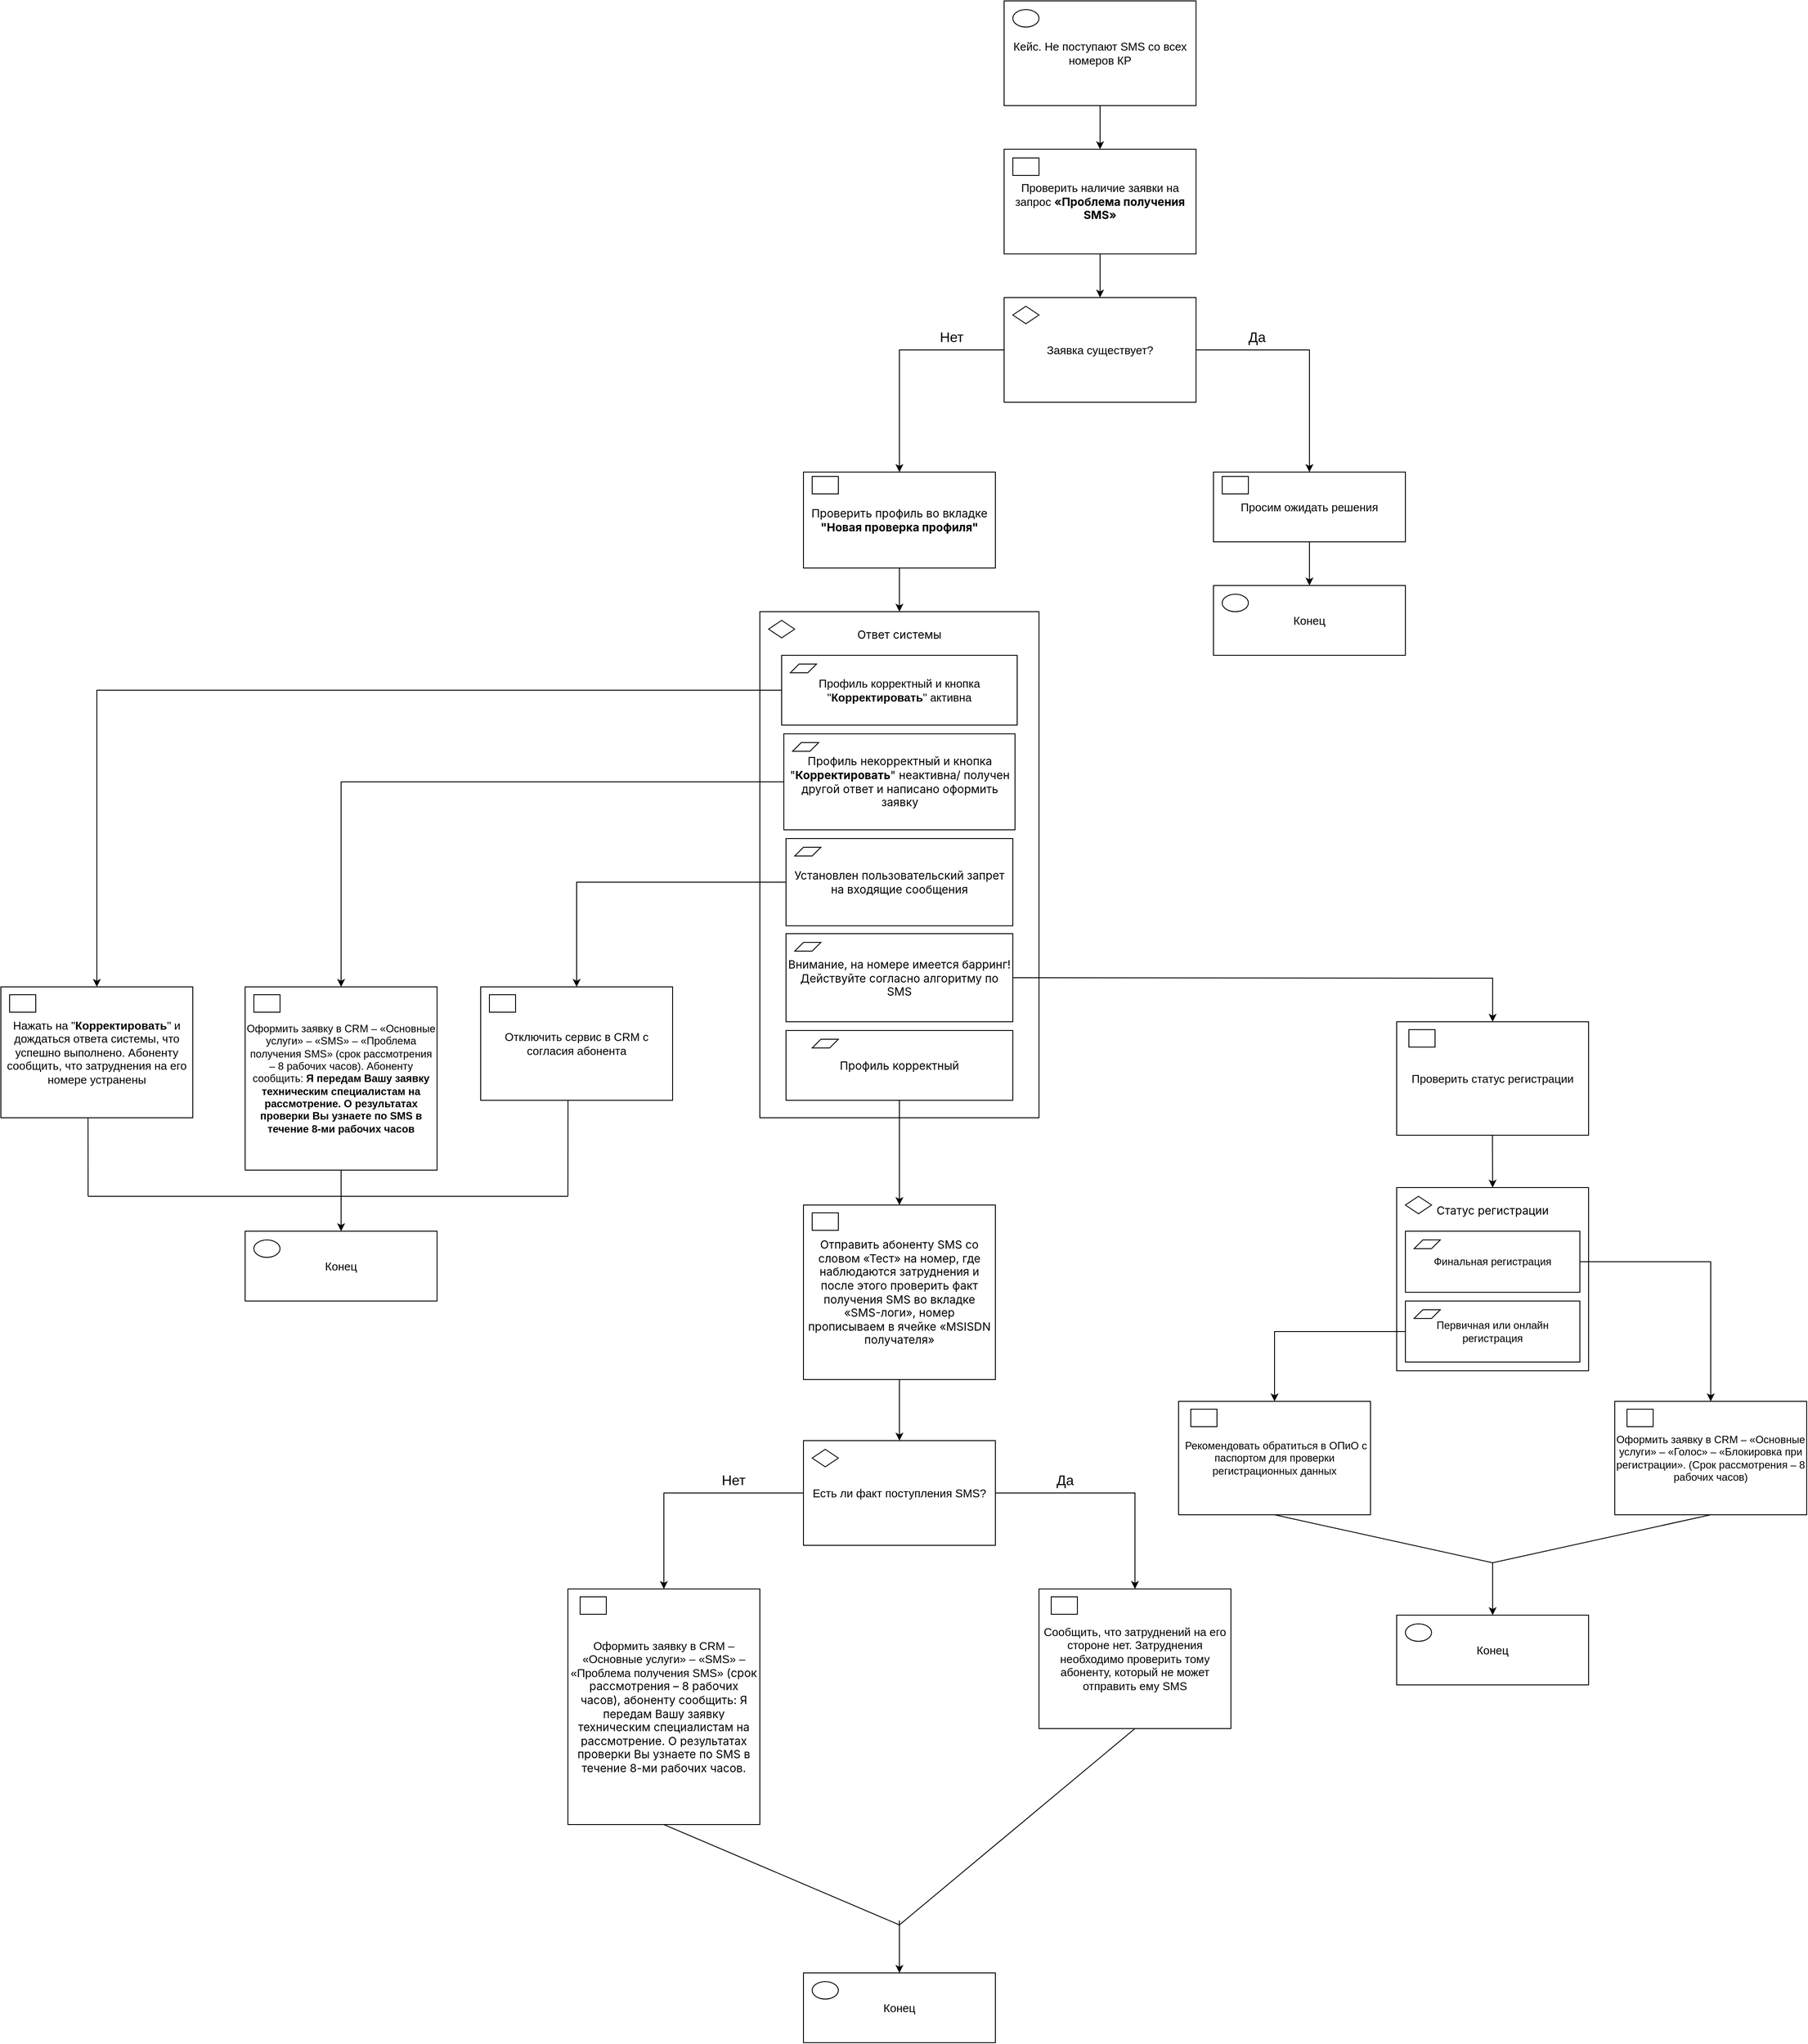 <mxfile version="21.6.8" type="github">
  <diagram id="C5RBs43oDa-KdzZeNtuy" name="Page-1">
    <mxGraphModel dx="3160" dy="1276" grid="1" gridSize="10" guides="1" tooltips="1" connect="1" arrows="1" fold="1" page="1" pageScale="1" pageWidth="827" pageHeight="1169" math="0" shadow="0">
      <root>
        <mxCell id="WIyWlLk6GJQsqaUBKTNV-0" />
        <mxCell id="WIyWlLk6GJQsqaUBKTNV-1" parent="WIyWlLk6GJQsqaUBKTNV-0" />
        <mxCell id="otthHtmhyHOx3w7PlQRi-0" value="&lt;span style=&quot;font-size: 13px;&quot;&gt;Кейс. Не поступают SMS со всех номеров КР&lt;/span&gt;" style="rounded=0;whiteSpace=wrap;html=1;verticalAlign=middle;" vertex="1" parent="WIyWlLk6GJQsqaUBKTNV-1">
          <mxGeometry x="330" y="100" width="220" height="120" as="geometry" />
        </mxCell>
        <mxCell id="otthHtmhyHOx3w7PlQRi-1" value="" style="ellipse;whiteSpace=wrap;html=1;" vertex="1" parent="WIyWlLk6GJQsqaUBKTNV-1">
          <mxGeometry x="340" y="110" width="30" height="20" as="geometry" />
        </mxCell>
        <mxCell id="otthHtmhyHOx3w7PlQRi-2" value="&lt;span style=&quot;font-size: 13px;&quot;&gt;Проверить наличие заявки на запрос&amp;nbsp;&lt;/span&gt;&lt;strong style=&quot;font-family: -apple-system, BlinkMacSystemFont, &amp;quot;Segoe UI&amp;quot;, Roboto, Oxygen, Ubuntu, &amp;quot;Fira Sans&amp;quot;, &amp;quot;Droid Sans&amp;quot;, &amp;quot;Helvetica Neue&amp;quot;, sans-serif; text-align: start; background-color: rgb(255, 255, 255);&quot;&gt;&lt;font style=&quot;font-size: 13px;&quot;&gt;«Проблема получения SMS»&lt;/font&gt;&lt;/strong&gt;" style="rounded=0;whiteSpace=wrap;html=1;verticalAlign=middle;" vertex="1" parent="WIyWlLk6GJQsqaUBKTNV-1">
          <mxGeometry x="330" y="270" width="220" height="120" as="geometry" />
        </mxCell>
        <mxCell id="otthHtmhyHOx3w7PlQRi-3" value="" style="endArrow=classic;html=1;rounded=0;exitX=0.5;exitY=1;exitDx=0;exitDy=0;entryX=0.5;entryY=0;entryDx=0;entryDy=0;" edge="1" parent="WIyWlLk6GJQsqaUBKTNV-1" source="otthHtmhyHOx3w7PlQRi-0" target="otthHtmhyHOx3w7PlQRi-2">
          <mxGeometry width="50" height="50" relative="1" as="geometry">
            <mxPoint x="370" y="290" as="sourcePoint" />
            <mxPoint x="420" y="240" as="targetPoint" />
          </mxGeometry>
        </mxCell>
        <mxCell id="otthHtmhyHOx3w7PlQRi-4" value="" style="rounded=0;whiteSpace=wrap;html=1;" vertex="1" parent="WIyWlLk6GJQsqaUBKTNV-1">
          <mxGeometry x="340" y="280" width="30" height="20" as="geometry" />
        </mxCell>
        <mxCell id="otthHtmhyHOx3w7PlQRi-5" value="&lt;span style=&quot;font-size: 13px;&quot;&gt;Заявка существует?&lt;/span&gt;" style="rounded=0;whiteSpace=wrap;html=1;verticalAlign=middle;" vertex="1" parent="WIyWlLk6GJQsqaUBKTNV-1">
          <mxGeometry x="330" y="440" width="220" height="120" as="geometry" />
        </mxCell>
        <mxCell id="otthHtmhyHOx3w7PlQRi-6" value="" style="rhombus;whiteSpace=wrap;html=1;" vertex="1" parent="WIyWlLk6GJQsqaUBKTNV-1">
          <mxGeometry x="340" y="450" width="30" height="20" as="geometry" />
        </mxCell>
        <mxCell id="otthHtmhyHOx3w7PlQRi-7" value="" style="endArrow=classic;html=1;rounded=0;exitX=0.5;exitY=1;exitDx=0;exitDy=0;entryX=0.5;entryY=0;entryDx=0;entryDy=0;" edge="1" parent="WIyWlLk6GJQsqaUBKTNV-1" source="otthHtmhyHOx3w7PlQRi-2" target="otthHtmhyHOx3w7PlQRi-5">
          <mxGeometry width="50" height="50" relative="1" as="geometry">
            <mxPoint x="430" y="420" as="sourcePoint" />
            <mxPoint x="480" y="370" as="targetPoint" />
          </mxGeometry>
        </mxCell>
        <mxCell id="otthHtmhyHOx3w7PlQRi-8" value="" style="endArrow=classic;html=1;rounded=0;exitX=1;exitY=0.5;exitDx=0;exitDy=0;" edge="1" parent="WIyWlLk6GJQsqaUBKTNV-1" source="otthHtmhyHOx3w7PlQRi-5">
          <mxGeometry width="50" height="50" relative="1" as="geometry">
            <mxPoint x="430" y="510" as="sourcePoint" />
            <mxPoint x="680" y="640" as="targetPoint" />
            <Array as="points">
              <mxPoint x="680" y="500" />
            </Array>
          </mxGeometry>
        </mxCell>
        <mxCell id="otthHtmhyHOx3w7PlQRi-9" value="&lt;font style=&quot;font-size: 13px;&quot;&gt;Просим ожидать решения&lt;/font&gt;" style="rounded=0;whiteSpace=wrap;html=1;verticalAlign=middle;" vertex="1" parent="WIyWlLk6GJQsqaUBKTNV-1">
          <mxGeometry x="570" y="640" width="220" height="80" as="geometry" />
        </mxCell>
        <mxCell id="otthHtmhyHOx3w7PlQRi-11" value="&lt;span style=&quot;font-size: 13px;&quot;&gt;Конец&lt;/span&gt;" style="rounded=0;whiteSpace=wrap;html=1;verticalAlign=middle;" vertex="1" parent="WIyWlLk6GJQsqaUBKTNV-1">
          <mxGeometry x="570" y="770" width="220" height="80" as="geometry" />
        </mxCell>
        <mxCell id="otthHtmhyHOx3w7PlQRi-12" value="" style="ellipse;whiteSpace=wrap;html=1;" vertex="1" parent="WIyWlLk6GJQsqaUBKTNV-1">
          <mxGeometry x="580" y="780" width="30" height="20" as="geometry" />
        </mxCell>
        <mxCell id="otthHtmhyHOx3w7PlQRi-13" value="" style="endArrow=classic;html=1;rounded=0;exitX=0;exitY=0.5;exitDx=0;exitDy=0;entryX=0.5;entryY=0;entryDx=0;entryDy=0;" edge="1" parent="WIyWlLk6GJQsqaUBKTNV-1" source="otthHtmhyHOx3w7PlQRi-5" target="otthHtmhyHOx3w7PlQRi-14">
          <mxGeometry width="50" height="50" relative="1" as="geometry">
            <mxPoint x="90" y="500" as="sourcePoint" />
            <mxPoint x="200" y="640" as="targetPoint" />
            <Array as="points">
              <mxPoint x="210" y="500" />
            </Array>
          </mxGeometry>
        </mxCell>
        <mxCell id="otthHtmhyHOx3w7PlQRi-14" value="&lt;p style=&quot;line-height: 123%;&quot;&gt;&lt;span style=&quot;font-family: -apple-system, BlinkMacSystemFont, &amp;quot;Segoe UI&amp;quot;, Roboto, Oxygen, Ubuntu, &amp;quot;Fira Sans&amp;quot;, &amp;quot;Droid Sans&amp;quot;, &amp;quot;Helvetica Neue&amp;quot;, sans-serif; letter-spacing: 0px; text-align: start; background-color: rgb(255, 255, 255); font-size: 13px;&quot;&gt;&lt;font style=&quot;font-size: 13px;&quot;&gt;Проверить профиль во вкладке&lt;b&gt; &quot;Новая проверка профиля&quot;&lt;/b&gt;&lt;/font&gt;&lt;/span&gt;&lt;/p&gt;" style="rounded=0;whiteSpace=wrap;html=1;verticalAlign=middle;" vertex="1" parent="WIyWlLk6GJQsqaUBKTNV-1">
          <mxGeometry x="100" y="640" width="220" height="110" as="geometry" />
        </mxCell>
        <mxCell id="otthHtmhyHOx3w7PlQRi-15" value="Да" style="text;strokeColor=none;align=center;fillColor=none;html=1;verticalAlign=middle;whiteSpace=wrap;rounded=0;fontSize=16;fontStyle=0" vertex="1" parent="WIyWlLk6GJQsqaUBKTNV-1">
          <mxGeometry x="590" y="470" width="60" height="30" as="geometry" />
        </mxCell>
        <mxCell id="otthHtmhyHOx3w7PlQRi-16" value="Нет" style="text;strokeColor=none;align=center;fillColor=none;html=1;verticalAlign=middle;whiteSpace=wrap;rounded=0;fontSize=16;fontStyle=0" vertex="1" parent="WIyWlLk6GJQsqaUBKTNV-1">
          <mxGeometry x="240" y="470" width="60" height="30" as="geometry" />
        </mxCell>
        <mxCell id="otthHtmhyHOx3w7PlQRi-17" value="" style="endArrow=classic;html=1;rounded=0;exitX=0.5;exitY=1;exitDx=0;exitDy=0;entryX=0.5;entryY=0;entryDx=0;entryDy=0;" edge="1" parent="WIyWlLk6GJQsqaUBKTNV-1" source="otthHtmhyHOx3w7PlQRi-9" target="otthHtmhyHOx3w7PlQRi-11">
          <mxGeometry width="50" height="50" relative="1" as="geometry">
            <mxPoint x="390" y="700" as="sourcePoint" />
            <mxPoint x="440" y="650" as="targetPoint" />
          </mxGeometry>
        </mxCell>
        <mxCell id="otthHtmhyHOx3w7PlQRi-18" value="" style="rounded=0;whiteSpace=wrap;html=1;" vertex="1" parent="WIyWlLk6GJQsqaUBKTNV-1">
          <mxGeometry x="110" y="645" width="30" height="20" as="geometry" />
        </mxCell>
        <mxCell id="otthHtmhyHOx3w7PlQRi-19" value="&lt;p style=&quot;text-align: start; line-height: 123%;&quot;&gt;&lt;font face=&quot;-apple-system, BlinkMacSystemFont, Segoe UI, Roboto, Oxygen, Ubuntu, Fira Sans, Droid Sans, Helvetica Neue, sans-serif&quot;&gt;&lt;span style=&quot;font-size: 13px; background-color: rgb(255, 255, 255);&quot;&gt;Ответ системы&lt;/span&gt;&lt;/font&gt;&lt;/p&gt;" style="rounded=0;whiteSpace=wrap;html=1;verticalAlign=top;" vertex="1" parent="WIyWlLk6GJQsqaUBKTNV-1">
          <mxGeometry x="50" y="800" width="320" height="580" as="geometry" />
        </mxCell>
        <mxCell id="otthHtmhyHOx3w7PlQRi-20" value="" style="rhombus;whiteSpace=wrap;html=1;" vertex="1" parent="WIyWlLk6GJQsqaUBKTNV-1">
          <mxGeometry x="60" y="810" width="30" height="20" as="geometry" />
        </mxCell>
        <mxCell id="otthHtmhyHOx3w7PlQRi-21" value="" style="endArrow=classic;html=1;rounded=0;entryX=0.5;entryY=0;entryDx=0;entryDy=0;exitX=0.5;exitY=1;exitDx=0;exitDy=0;" edge="1" parent="WIyWlLk6GJQsqaUBKTNV-1" source="otthHtmhyHOx3w7PlQRi-14" target="otthHtmhyHOx3w7PlQRi-19">
          <mxGeometry width="50" height="50" relative="1" as="geometry">
            <mxPoint x="200" y="750" as="sourcePoint" />
            <mxPoint x="280" y="770" as="targetPoint" />
          </mxGeometry>
        </mxCell>
        <mxCell id="otthHtmhyHOx3w7PlQRi-24" value="&lt;span style=&quot;font-family: -apple-system, BlinkMacSystemFont, &amp;quot;Segoe UI&amp;quot;, Roboto, Oxygen, Ubuntu, &amp;quot;Fira Sans&amp;quot;, &amp;quot;Droid Sans&amp;quot;, &amp;quot;Helvetica Neue&amp;quot;, sans-serif; text-align: left; background-color: rgb(255, 255, 255);&quot;&gt;&lt;font style=&quot;font-size: 13px;&quot;&gt;Профиль некорректный и кнопка &quot;&lt;b&gt;Корректировать&lt;/b&gt;&quot; неактивна/ получен другой ответ и написано оформить заявку&lt;/font&gt;&lt;/span&gt;" style="rounded=0;whiteSpace=wrap;html=1;verticalAlign=middle;" vertex="1" parent="WIyWlLk6GJQsqaUBKTNV-1">
          <mxGeometry x="77.5" y="940" width="265" height="110" as="geometry" />
        </mxCell>
        <mxCell id="otthHtmhyHOx3w7PlQRi-25" value="" style="shape=parallelogram;perimeter=parallelogramPerimeter;whiteSpace=wrap;html=1;fixedSize=1;size=10;" vertex="1" parent="WIyWlLk6GJQsqaUBKTNV-1">
          <mxGeometry x="87.5" y="950" width="30" height="10" as="geometry" />
        </mxCell>
        <mxCell id="otthHtmhyHOx3w7PlQRi-26" value="&lt;span style=&quot;font-family: -apple-system, BlinkMacSystemFont, &amp;quot;Segoe UI&amp;quot;, Roboto, Oxygen, Ubuntu, &amp;quot;Fira Sans&amp;quot;, &amp;quot;Droid Sans&amp;quot;, &amp;quot;Helvetica Neue&amp;quot;, sans-serif; text-align: left; background-color: rgb(255, 255, 255);&quot;&gt;&lt;font style=&quot;font-size: 13px;&quot;&gt;Установлен пользовательский запрет на входящие сообщения&lt;/font&gt;&lt;/span&gt;" style="rounded=0;whiteSpace=wrap;html=1;verticalAlign=middle;" vertex="1" parent="WIyWlLk6GJQsqaUBKTNV-1">
          <mxGeometry x="80" y="1060" width="260" height="100" as="geometry" />
        </mxCell>
        <mxCell id="otthHtmhyHOx3w7PlQRi-27" value="" style="shape=parallelogram;perimeter=parallelogramPerimeter;whiteSpace=wrap;html=1;fixedSize=1;size=10;" vertex="1" parent="WIyWlLk6GJQsqaUBKTNV-1">
          <mxGeometry x="90" y="1070" width="30" height="10" as="geometry" />
        </mxCell>
        <mxCell id="otthHtmhyHOx3w7PlQRi-28" value="&lt;span style=&quot;font-family: -apple-system, BlinkMacSystemFont, &amp;quot;Segoe UI&amp;quot;, Roboto, Oxygen, Ubuntu, &amp;quot;Fira Sans&amp;quot;, &amp;quot;Droid Sans&amp;quot;, &amp;quot;Helvetica Neue&amp;quot;, sans-serif; text-align: left; background-color: rgb(255, 255, 255);&quot;&gt;&lt;font style=&quot;font-size: 13px;&quot;&gt;Внимание, на номере имеется барринг! Действуйте согласно алгоритму по SMS&lt;/font&gt;&lt;/span&gt;" style="rounded=0;whiteSpace=wrap;html=1;verticalAlign=middle;" vertex="1" parent="WIyWlLk6GJQsqaUBKTNV-1">
          <mxGeometry x="80" y="1169" width="260" height="101" as="geometry" />
        </mxCell>
        <mxCell id="otthHtmhyHOx3w7PlQRi-29" value="" style="shape=parallelogram;perimeter=parallelogramPerimeter;whiteSpace=wrap;html=1;fixedSize=1;size=10;" vertex="1" parent="WIyWlLk6GJQsqaUBKTNV-1">
          <mxGeometry x="90" y="1179" width="30" height="10" as="geometry" />
        </mxCell>
        <mxCell id="otthHtmhyHOx3w7PlQRi-30" value="&lt;div style=&quot;text-align: left;&quot;&gt;&lt;font face=&quot;-apple-system, BlinkMacSystemFont, Segoe UI, Roboto, Oxygen, Ubuntu, Fira Sans, Droid Sans, Helvetica Neue, sans-serif&quot;&gt;&lt;span style=&quot;font-size: 13px; background-color: rgb(255, 255, 255);&quot;&gt;Профиль корректный&lt;/span&gt;&lt;/font&gt;&lt;/div&gt;" style="rounded=0;whiteSpace=wrap;html=1;verticalAlign=middle;" vertex="1" parent="WIyWlLk6GJQsqaUBKTNV-1">
          <mxGeometry x="80" y="1280" width="260" height="80" as="geometry" />
        </mxCell>
        <mxCell id="otthHtmhyHOx3w7PlQRi-31" value="" style="shape=parallelogram;perimeter=parallelogramPerimeter;whiteSpace=wrap;html=1;fixedSize=1;size=10;" vertex="1" parent="WIyWlLk6GJQsqaUBKTNV-1">
          <mxGeometry x="110" y="1290" width="30" height="10" as="geometry" />
        </mxCell>
        <mxCell id="otthHtmhyHOx3w7PlQRi-38" value="&lt;span style=&quot;font-size: 13px;&quot;&gt;Нажать на &quot;&lt;b&gt;Корректировать&lt;/b&gt;&quot; и дождаться ответа системы, что успешно выполнено. Абоненту сообщить, что затруднения на его номере устранены&lt;/span&gt;" style="rounded=0;whiteSpace=wrap;html=1;verticalAlign=middle;" vertex="1" parent="WIyWlLk6GJQsqaUBKTNV-1">
          <mxGeometry x="-820" y="1230" width="220" height="150" as="geometry" />
        </mxCell>
        <mxCell id="otthHtmhyHOx3w7PlQRi-40" value="" style="rounded=0;whiteSpace=wrap;html=1;" vertex="1" parent="WIyWlLk6GJQsqaUBKTNV-1">
          <mxGeometry x="-810" y="1239" width="30" height="20" as="geometry" />
        </mxCell>
        <mxCell id="otthHtmhyHOx3w7PlQRi-41" value="Оформить заявку в CRM – «Основные услуги» – «SMS» – «Проблема получения SMS» (срок рассмотрения – 8 рабочих часов). Абоненту сообщить: &lt;b&gt;Я передам Вашу заявку техническим специалистам на рассмотрение. О результатах проверки Вы узнаете по SMS в течение 8-ми рабочих часов&lt;/b&gt;" style="rounded=0;whiteSpace=wrap;html=1;verticalAlign=middle;" vertex="1" parent="WIyWlLk6GJQsqaUBKTNV-1">
          <mxGeometry x="-540" y="1230" width="220" height="210" as="geometry" />
        </mxCell>
        <mxCell id="otthHtmhyHOx3w7PlQRi-42" value="&lt;font style=&quot;font-size: 13px;&quot;&gt;Отключить сервис в CRM с согласия абонента&lt;/font&gt;" style="rounded=0;whiteSpace=wrap;html=1;verticalAlign=middle;" vertex="1" parent="WIyWlLk6GJQsqaUBKTNV-1">
          <mxGeometry x="-270" y="1230" width="220" height="130" as="geometry" />
        </mxCell>
        <mxCell id="otthHtmhyHOx3w7PlQRi-43" value="&lt;font style=&quot;font-size: 13px;&quot;&gt;Проверить статус регистрации&lt;/font&gt;" style="rounded=0;whiteSpace=wrap;html=1;verticalAlign=middle;" vertex="1" parent="WIyWlLk6GJQsqaUBKTNV-1">
          <mxGeometry x="780" y="1270" width="220" height="130" as="geometry" />
        </mxCell>
        <mxCell id="otthHtmhyHOx3w7PlQRi-46" value="" style="rounded=0;whiteSpace=wrap;html=1;" vertex="1" parent="WIyWlLk6GJQsqaUBKTNV-1">
          <mxGeometry x="-530" y="1239" width="30" height="20" as="geometry" />
        </mxCell>
        <mxCell id="otthHtmhyHOx3w7PlQRi-47" value="" style="rounded=0;whiteSpace=wrap;html=1;" vertex="1" parent="WIyWlLk6GJQsqaUBKTNV-1">
          <mxGeometry x="-260" y="1239" width="30" height="20" as="geometry" />
        </mxCell>
        <mxCell id="otthHtmhyHOx3w7PlQRi-49" value="" style="rounded=0;whiteSpace=wrap;html=1;" vertex="1" parent="WIyWlLk6GJQsqaUBKTNV-1">
          <mxGeometry x="794" y="1279" width="30" height="20" as="geometry" />
        </mxCell>
        <mxCell id="otthHtmhyHOx3w7PlQRi-55" value="" style="endArrow=classic;html=1;rounded=0;exitX=0.5;exitY=1;exitDx=0;exitDy=0;" edge="1" parent="WIyWlLk6GJQsqaUBKTNV-1">
          <mxGeometry width="50" height="50" relative="1" as="geometry">
            <mxPoint x="889.78" y="1400" as="sourcePoint" />
            <mxPoint x="890" y="1460" as="targetPoint" />
          </mxGeometry>
        </mxCell>
        <mxCell id="otthHtmhyHOx3w7PlQRi-60" value="&lt;span style=&quot;font-size: 13px;&quot;&gt;Конец&lt;/span&gt;" style="rounded=0;whiteSpace=wrap;html=1;verticalAlign=middle;" vertex="1" parent="WIyWlLk6GJQsqaUBKTNV-1">
          <mxGeometry x="-540" y="1510" width="220" height="80" as="geometry" />
        </mxCell>
        <mxCell id="otthHtmhyHOx3w7PlQRi-61" value="" style="ellipse;whiteSpace=wrap;html=1;" vertex="1" parent="WIyWlLk6GJQsqaUBKTNV-1">
          <mxGeometry x="-530" y="1520" width="30" height="20" as="geometry" />
        </mxCell>
        <mxCell id="otthHtmhyHOx3w7PlQRi-67" value="" style="endArrow=none;html=1;rounded=0;entryX=0.454;entryY=1;entryDx=0;entryDy=0;entryPerimeter=0;" edge="1" parent="WIyWlLk6GJQsqaUBKTNV-1" target="otthHtmhyHOx3w7PlQRi-38">
          <mxGeometry width="50" height="50" relative="1" as="geometry">
            <mxPoint x="-720" y="1470" as="sourcePoint" />
            <mxPoint x="-560" y="1430" as="targetPoint" />
          </mxGeometry>
        </mxCell>
        <mxCell id="otthHtmhyHOx3w7PlQRi-69" value="" style="endArrow=none;html=1;rounded=0;" edge="1" parent="WIyWlLk6GJQsqaUBKTNV-1">
          <mxGeometry width="50" height="50" relative="1" as="geometry">
            <mxPoint x="-720" y="1470" as="sourcePoint" />
            <mxPoint x="-170" y="1470" as="targetPoint" />
          </mxGeometry>
        </mxCell>
        <mxCell id="otthHtmhyHOx3w7PlQRi-71" value="" style="endArrow=none;html=1;rounded=0;entryX=0.455;entryY=1;entryDx=0;entryDy=0;entryPerimeter=0;" edge="1" parent="WIyWlLk6GJQsqaUBKTNV-1" target="otthHtmhyHOx3w7PlQRi-42">
          <mxGeometry width="50" height="50" relative="1" as="geometry">
            <mxPoint x="-170" y="1470" as="sourcePoint" />
            <mxPoint x="-240" y="1390" as="targetPoint" />
          </mxGeometry>
        </mxCell>
        <mxCell id="otthHtmhyHOx3w7PlQRi-72" value="" style="endArrow=none;html=1;rounded=0;entryX=0.5;entryY=1;entryDx=0;entryDy=0;" edge="1" parent="WIyWlLk6GJQsqaUBKTNV-1" target="otthHtmhyHOx3w7PlQRi-41">
          <mxGeometry width="50" height="50" relative="1" as="geometry">
            <mxPoint x="-430" y="1470" as="sourcePoint" />
            <mxPoint x="-450" y="1390" as="targetPoint" />
          </mxGeometry>
        </mxCell>
        <mxCell id="otthHtmhyHOx3w7PlQRi-73" value="" style="endArrow=classic;html=1;rounded=0;entryX=0.5;entryY=0;entryDx=0;entryDy=0;" edge="1" parent="WIyWlLk6GJQsqaUBKTNV-1" target="otthHtmhyHOx3w7PlQRi-60">
          <mxGeometry width="50" height="50" relative="1" as="geometry">
            <mxPoint x="-430" y="1470" as="sourcePoint" />
            <mxPoint x="-450" y="1390" as="targetPoint" />
          </mxGeometry>
        </mxCell>
        <mxCell id="otthHtmhyHOx3w7PlQRi-74" value="&lt;p style=&quot;text-align: start; line-height: 123%;&quot;&gt;&lt;font face=&quot;-apple-system, BlinkMacSystemFont, Segoe UI, Roboto, Oxygen, Ubuntu, Fira Sans, Droid Sans, Helvetica Neue, sans-serif&quot;&gt;&lt;span style=&quot;font-size: 13px; background-color: rgb(255, 255, 255);&quot;&gt;Статус регистрации&lt;/span&gt;&lt;/font&gt;&lt;/p&gt;" style="rounded=0;whiteSpace=wrap;html=1;verticalAlign=top;" vertex="1" parent="WIyWlLk6GJQsqaUBKTNV-1">
          <mxGeometry x="780" y="1460" width="220" height="210" as="geometry" />
        </mxCell>
        <mxCell id="otthHtmhyHOx3w7PlQRi-75" value="" style="rhombus;whiteSpace=wrap;html=1;" vertex="1" parent="WIyWlLk6GJQsqaUBKTNV-1">
          <mxGeometry x="790" y="1470" width="30" height="20" as="geometry" />
        </mxCell>
        <mxCell id="otthHtmhyHOx3w7PlQRi-79" value="Первичная или онлайн регистрация" style="rounded=0;whiteSpace=wrap;html=1;verticalAlign=middle;" vertex="1" parent="WIyWlLk6GJQsqaUBKTNV-1">
          <mxGeometry x="790" y="1590" width="200" height="70" as="geometry" />
        </mxCell>
        <mxCell id="otthHtmhyHOx3w7PlQRi-80" value="" style="shape=parallelogram;perimeter=parallelogramPerimeter;whiteSpace=wrap;html=1;fixedSize=1;size=10;" vertex="1" parent="WIyWlLk6GJQsqaUBKTNV-1">
          <mxGeometry x="800" y="1600" width="30" height="10" as="geometry" />
        </mxCell>
        <mxCell id="otthHtmhyHOx3w7PlQRi-84" value="&lt;span style=&quot;font-size: 13px;&quot;&gt;Профиль корректный и кнопка &quot;&lt;b&gt;Корректировать&lt;/b&gt;&quot; активна&lt;/span&gt;" style="rounded=0;whiteSpace=wrap;html=1;verticalAlign=middle;" vertex="1" parent="WIyWlLk6GJQsqaUBKTNV-1">
          <mxGeometry x="75" y="850" width="270" height="80" as="geometry" />
        </mxCell>
        <mxCell id="otthHtmhyHOx3w7PlQRi-85" value="" style="shape=parallelogram;perimeter=parallelogramPerimeter;whiteSpace=wrap;html=1;fixedSize=1;size=10;" vertex="1" parent="WIyWlLk6GJQsqaUBKTNV-1">
          <mxGeometry x="85" y="860" width="30" height="10" as="geometry" />
        </mxCell>
        <mxCell id="otthHtmhyHOx3w7PlQRi-99" value="" style="endArrow=classic;html=1;rounded=0;exitX=0;exitY=0.5;exitDx=0;exitDy=0;entryX=0.5;entryY=0;entryDx=0;entryDy=0;" edge="1" parent="WIyWlLk6GJQsqaUBKTNV-1" source="otthHtmhyHOx3w7PlQRi-84" target="otthHtmhyHOx3w7PlQRi-38">
          <mxGeometry width="50" height="50" relative="1" as="geometry">
            <mxPoint x="-420" y="1120" as="sourcePoint" />
            <mxPoint x="-370" y="1070" as="targetPoint" />
            <Array as="points">
              <mxPoint x="-710" y="890" />
            </Array>
          </mxGeometry>
        </mxCell>
        <mxCell id="otthHtmhyHOx3w7PlQRi-100" value="" style="endArrow=classic;html=1;rounded=0;exitX=0;exitY=0.5;exitDx=0;exitDy=0;entryX=0.5;entryY=0;entryDx=0;entryDy=0;" edge="1" parent="WIyWlLk6GJQsqaUBKTNV-1" source="otthHtmhyHOx3w7PlQRi-24" target="otthHtmhyHOx3w7PlQRi-41">
          <mxGeometry width="50" height="50" relative="1" as="geometry">
            <mxPoint x="-420" y="1120" as="sourcePoint" />
            <mxPoint x="-370" y="1070" as="targetPoint" />
            <Array as="points">
              <mxPoint x="-430" y="995" />
            </Array>
          </mxGeometry>
        </mxCell>
        <mxCell id="otthHtmhyHOx3w7PlQRi-101" value="" style="endArrow=classic;html=1;rounded=0;exitX=0;exitY=0.5;exitDx=0;exitDy=0;entryX=0.5;entryY=0;entryDx=0;entryDy=0;" edge="1" parent="WIyWlLk6GJQsqaUBKTNV-1" source="otthHtmhyHOx3w7PlQRi-26" target="otthHtmhyHOx3w7PlQRi-42">
          <mxGeometry width="50" height="50" relative="1" as="geometry">
            <mxPoint x="-420" y="1120" as="sourcePoint" />
            <mxPoint x="-370" y="1070" as="targetPoint" />
            <Array as="points">
              <mxPoint x="-160" y="1110" />
            </Array>
          </mxGeometry>
        </mxCell>
        <mxCell id="otthHtmhyHOx3w7PlQRi-102" value="" style="endArrow=classic;html=1;rounded=0;exitX=1;exitY=0.5;exitDx=0;exitDy=0;entryX=0.5;entryY=0;entryDx=0;entryDy=0;" edge="1" parent="WIyWlLk6GJQsqaUBKTNV-1" source="otthHtmhyHOx3w7PlQRi-28" target="otthHtmhyHOx3w7PlQRi-43">
          <mxGeometry width="50" height="50" relative="1" as="geometry">
            <mxPoint x="330" y="1410" as="sourcePoint" />
            <mxPoint x="380" y="1360" as="targetPoint" />
            <Array as="points">
              <mxPoint x="890" y="1220" />
            </Array>
          </mxGeometry>
        </mxCell>
        <mxCell id="otthHtmhyHOx3w7PlQRi-103" value="Финальная регистрация" style="rounded=0;whiteSpace=wrap;html=1;verticalAlign=middle;" vertex="1" parent="WIyWlLk6GJQsqaUBKTNV-1">
          <mxGeometry x="790" y="1510" width="200" height="70" as="geometry" />
        </mxCell>
        <mxCell id="otthHtmhyHOx3w7PlQRi-104" value="" style="shape=parallelogram;perimeter=parallelogramPerimeter;whiteSpace=wrap;html=1;fixedSize=1;size=10;" vertex="1" parent="WIyWlLk6GJQsqaUBKTNV-1">
          <mxGeometry x="800" y="1520" width="30" height="10" as="geometry" />
        </mxCell>
        <mxCell id="otthHtmhyHOx3w7PlQRi-108" value="&amp;nbsp;Рекомендовать обратиться в ОПиО с паспортом для проверки регистрационных данных" style="rounded=0;whiteSpace=wrap;html=1;verticalAlign=middle;" vertex="1" parent="WIyWlLk6GJQsqaUBKTNV-1">
          <mxGeometry x="530" y="1705" width="220" height="130" as="geometry" />
        </mxCell>
        <mxCell id="otthHtmhyHOx3w7PlQRi-109" value="" style="rounded=0;whiteSpace=wrap;html=1;" vertex="1" parent="WIyWlLk6GJQsqaUBKTNV-1">
          <mxGeometry x="544" y="1714" width="30" height="20" as="geometry" />
        </mxCell>
        <mxCell id="otthHtmhyHOx3w7PlQRi-110" value="Оформить заявку в&amp;nbsp;CRM – «Основные услуги» – «Голос» – «Блокировка при регистрации». (Срок рассмотрения – 8 рабочих часов)" style="rounded=0;whiteSpace=wrap;html=1;verticalAlign=middle;" vertex="1" parent="WIyWlLk6GJQsqaUBKTNV-1">
          <mxGeometry x="1030" y="1705" width="220" height="130" as="geometry" />
        </mxCell>
        <mxCell id="otthHtmhyHOx3w7PlQRi-111" value="" style="rounded=0;whiteSpace=wrap;html=1;" vertex="1" parent="WIyWlLk6GJQsqaUBKTNV-1">
          <mxGeometry x="1044" y="1714" width="30" height="20" as="geometry" />
        </mxCell>
        <mxCell id="otthHtmhyHOx3w7PlQRi-115" value="&lt;span style=&quot;font-size: 13px;&quot;&gt;Конец&lt;/span&gt;" style="rounded=0;whiteSpace=wrap;html=1;verticalAlign=middle;" vertex="1" parent="WIyWlLk6GJQsqaUBKTNV-1">
          <mxGeometry x="780" y="1950" width="220" height="80" as="geometry" />
        </mxCell>
        <mxCell id="otthHtmhyHOx3w7PlQRi-116" value="" style="ellipse;whiteSpace=wrap;html=1;" vertex="1" parent="WIyWlLk6GJQsqaUBKTNV-1">
          <mxGeometry x="790" y="1960" width="30" height="20" as="geometry" />
        </mxCell>
        <mxCell id="otthHtmhyHOx3w7PlQRi-117" value="" style="endArrow=none;html=1;rounded=0;exitX=0.5;exitY=1;exitDx=0;exitDy=0;entryX=0.5;entryY=1;entryDx=0;entryDy=0;" edge="1" parent="WIyWlLk6GJQsqaUBKTNV-1" source="otthHtmhyHOx3w7PlQRi-108" target="otthHtmhyHOx3w7PlQRi-110">
          <mxGeometry width="50" height="50" relative="1" as="geometry">
            <mxPoint x="850" y="2020" as="sourcePoint" />
            <mxPoint x="900" y="1970" as="targetPoint" />
            <Array as="points">
              <mxPoint x="890" y="1890" />
            </Array>
          </mxGeometry>
        </mxCell>
        <mxCell id="otthHtmhyHOx3w7PlQRi-118" value="" style="endArrow=classic;html=1;rounded=0;entryX=0.5;entryY=0;entryDx=0;entryDy=0;" edge="1" parent="WIyWlLk6GJQsqaUBKTNV-1" target="otthHtmhyHOx3w7PlQRi-115">
          <mxGeometry width="50" height="50" relative="1" as="geometry">
            <mxPoint x="890" y="1890" as="sourcePoint" />
            <mxPoint x="930" y="2070" as="targetPoint" />
          </mxGeometry>
        </mxCell>
        <mxCell id="otthHtmhyHOx3w7PlQRi-119" value="&lt;span style=&quot;font-family: -apple-system, BlinkMacSystemFont, &amp;quot;Segoe UI&amp;quot;, Roboto, Oxygen, Ubuntu, &amp;quot;Fira Sans&amp;quot;, &amp;quot;Droid Sans&amp;quot;, &amp;quot;Helvetica Neue&amp;quot;, sans-serif; text-align: start; background-color: rgb(255, 255, 255);&quot;&gt;&lt;font style=&quot;font-size: 13px;&quot;&gt;Отправить абоненту SMS со словом «Тест» на номер, где наблюдаются затруднения и после этого проверить факт получения SMS во вкладке «SMS-логи», номер прописываем в ячейке «MSISDN получателя»&lt;/font&gt;&lt;/span&gt;" style="rounded=0;whiteSpace=wrap;html=1;verticalAlign=middle;" vertex="1" parent="WIyWlLk6GJQsqaUBKTNV-1">
          <mxGeometry x="100" y="1480" width="220" height="200" as="geometry" />
        </mxCell>
        <mxCell id="otthHtmhyHOx3w7PlQRi-120" value="" style="rounded=0;whiteSpace=wrap;html=1;" vertex="1" parent="WIyWlLk6GJQsqaUBKTNV-1">
          <mxGeometry x="110" y="1489" width="30" height="20" as="geometry" />
        </mxCell>
        <mxCell id="otthHtmhyHOx3w7PlQRi-121" value="" style="endArrow=classic;html=1;rounded=0;exitX=0.5;exitY=1;exitDx=0;exitDy=0;entryX=0.5;entryY=0;entryDx=0;entryDy=0;" edge="1" parent="WIyWlLk6GJQsqaUBKTNV-1" source="otthHtmhyHOx3w7PlQRi-30" target="otthHtmhyHOx3w7PlQRi-119">
          <mxGeometry width="50" height="50" relative="1" as="geometry">
            <mxPoint x="160" y="1360" as="sourcePoint" />
            <mxPoint x="210" y="1310" as="targetPoint" />
          </mxGeometry>
        </mxCell>
        <mxCell id="otthHtmhyHOx3w7PlQRi-122" value="&lt;span style=&quot;font-size: 13px;&quot;&gt;Есть ли факт поступления SMS?&lt;/span&gt;" style="rounded=0;whiteSpace=wrap;html=1;verticalAlign=middle;" vertex="1" parent="WIyWlLk6GJQsqaUBKTNV-1">
          <mxGeometry x="100" y="1750" width="220" height="120" as="geometry" />
        </mxCell>
        <mxCell id="otthHtmhyHOx3w7PlQRi-123" value="" style="rhombus;whiteSpace=wrap;html=1;" vertex="1" parent="WIyWlLk6GJQsqaUBKTNV-1">
          <mxGeometry x="110" y="1760" width="30" height="20" as="geometry" />
        </mxCell>
        <mxCell id="otthHtmhyHOx3w7PlQRi-124" value="" style="endArrow=classic;html=1;rounded=0;exitX=0.5;exitY=1;exitDx=0;exitDy=0;entryX=0.5;entryY=0;entryDx=0;entryDy=0;" edge="1" parent="WIyWlLk6GJQsqaUBKTNV-1" source="otthHtmhyHOx3w7PlQRi-119" target="otthHtmhyHOx3w7PlQRi-122">
          <mxGeometry width="50" height="50" relative="1" as="geometry">
            <mxPoint x="80" y="1750" as="sourcePoint" />
            <mxPoint x="130" y="1700" as="targetPoint" />
          </mxGeometry>
        </mxCell>
        <mxCell id="otthHtmhyHOx3w7PlQRi-125" value="" style="endArrow=classic;html=1;rounded=0;exitX=0;exitY=0.5;exitDx=0;exitDy=0;" edge="1" parent="WIyWlLk6GJQsqaUBKTNV-1" source="otthHtmhyHOx3w7PlQRi-122">
          <mxGeometry width="50" height="50" relative="1" as="geometry">
            <mxPoint x="-10" y="1920" as="sourcePoint" />
            <mxPoint x="-60" y="1920" as="targetPoint" />
            <Array as="points">
              <mxPoint x="-60" y="1810" />
            </Array>
          </mxGeometry>
        </mxCell>
        <mxCell id="otthHtmhyHOx3w7PlQRi-126" value="" style="endArrow=classic;html=1;rounded=0;exitX=1;exitY=0.5;exitDx=0;exitDy=0;" edge="1" parent="WIyWlLk6GJQsqaUBKTNV-1" source="otthHtmhyHOx3w7PlQRi-122">
          <mxGeometry width="50" height="50" relative="1" as="geometry">
            <mxPoint x="320" y="1810" as="sourcePoint" />
            <mxPoint x="480" y="1920" as="targetPoint" />
            <Array as="points">
              <mxPoint x="480" y="1810" />
            </Array>
          </mxGeometry>
        </mxCell>
        <mxCell id="otthHtmhyHOx3w7PlQRi-128" value="Да" style="text;strokeColor=none;align=center;fillColor=none;html=1;verticalAlign=middle;whiteSpace=wrap;rounded=0;fontSize=16;fontStyle=0" vertex="1" parent="WIyWlLk6GJQsqaUBKTNV-1">
          <mxGeometry x="370" y="1780" width="60" height="30" as="geometry" />
        </mxCell>
        <mxCell id="otthHtmhyHOx3w7PlQRi-129" value="Нет" style="text;strokeColor=none;align=center;fillColor=none;html=1;verticalAlign=middle;whiteSpace=wrap;rounded=0;fontSize=16;fontStyle=0" vertex="1" parent="WIyWlLk6GJQsqaUBKTNV-1">
          <mxGeometry x="-10" y="1780" width="60" height="30" as="geometry" />
        </mxCell>
        <mxCell id="otthHtmhyHOx3w7PlQRi-130" value="&lt;font style=&quot;font-size: 13px;&quot;&gt;Оформить заявку в CRM – «Основные услуги» – «SMS» – «Проблема получения SMS»&lt;span style=&quot;font-family: -apple-system, BlinkMacSystemFont, &amp;quot;Segoe UI&amp;quot;, Roboto, Oxygen, Ubuntu, &amp;quot;Fira Sans&amp;quot;, &amp;quot;Droid Sans&amp;quot;, &amp;quot;Helvetica Neue&amp;quot;, sans-serif; text-align: left; background-color: rgb(255, 255, 255);&quot;&gt;&amp;nbsp;&lt;/span&gt;&lt;span style=&quot;font-family: -apple-system, BlinkMacSystemFont, &amp;quot;Segoe UI&amp;quot;, Roboto, Oxygen, Ubuntu, &amp;quot;Fira Sans&amp;quot;, &amp;quot;Droid Sans&amp;quot;, &amp;quot;Helvetica Neue&amp;quot;, sans-serif; text-align: left; background-color: rgb(255, 255, 255);&quot;&gt;(срок рассмотрения – 8 рабочих часов), абоненту сообщить: Я передам Вашу заявку техническим специалистам на рассмотрение. О результатах проверки Вы узнаете по SMS в течение 8-ми рабочих часов.&lt;/span&gt;&lt;/font&gt;" style="rounded=0;whiteSpace=wrap;html=1;verticalAlign=middle;" vertex="1" parent="WIyWlLk6GJQsqaUBKTNV-1">
          <mxGeometry x="-170" y="1920" width="220" height="270" as="geometry" />
        </mxCell>
        <mxCell id="otthHtmhyHOx3w7PlQRi-131" value="" style="rounded=0;whiteSpace=wrap;html=1;" vertex="1" parent="WIyWlLk6GJQsqaUBKTNV-1">
          <mxGeometry x="-156" y="1929" width="30" height="20" as="geometry" />
        </mxCell>
        <mxCell id="otthHtmhyHOx3w7PlQRi-132" value="&lt;font style=&quot;font-size: 13px;&quot;&gt;Сообщить, что затруднений на его стороне нет. Затруднения необходимо проверить тому абоненту, который не может отправить ему SMS&lt;/font&gt;" style="rounded=0;whiteSpace=wrap;html=1;verticalAlign=middle;" vertex="1" parent="WIyWlLk6GJQsqaUBKTNV-1">
          <mxGeometry x="370" y="1920" width="220" height="160" as="geometry" />
        </mxCell>
        <mxCell id="otthHtmhyHOx3w7PlQRi-133" value="" style="rounded=0;whiteSpace=wrap;html=1;" vertex="1" parent="WIyWlLk6GJQsqaUBKTNV-1">
          <mxGeometry x="384" y="1929" width="30" height="20" as="geometry" />
        </mxCell>
        <mxCell id="otthHtmhyHOx3w7PlQRi-134" value="" style="endArrow=classic;html=1;rounded=0;exitX=0;exitY=0.5;exitDx=0;exitDy=0;entryX=0.5;entryY=0;entryDx=0;entryDy=0;" edge="1" parent="WIyWlLk6GJQsqaUBKTNV-1" source="otthHtmhyHOx3w7PlQRi-79" target="otthHtmhyHOx3w7PlQRi-108">
          <mxGeometry width="50" height="50" relative="1" as="geometry">
            <mxPoint x="750" y="1780" as="sourcePoint" />
            <mxPoint x="800" y="1730" as="targetPoint" />
            <Array as="points">
              <mxPoint x="640" y="1625" />
            </Array>
          </mxGeometry>
        </mxCell>
        <mxCell id="otthHtmhyHOx3w7PlQRi-135" value="" style="endArrow=classic;html=1;rounded=0;exitX=1;exitY=0.5;exitDx=0;exitDy=0;entryX=0.5;entryY=0;entryDx=0;entryDy=0;" edge="1" parent="WIyWlLk6GJQsqaUBKTNV-1" source="otthHtmhyHOx3w7PlQRi-103" target="otthHtmhyHOx3w7PlQRi-110">
          <mxGeometry width="50" height="50" relative="1" as="geometry">
            <mxPoint x="1080" y="1640" as="sourcePoint" />
            <mxPoint x="1130" y="1590" as="targetPoint" />
            <Array as="points">
              <mxPoint x="1140" y="1545" />
            </Array>
          </mxGeometry>
        </mxCell>
        <mxCell id="otthHtmhyHOx3w7PlQRi-136" value="" style="rounded=0;whiteSpace=wrap;html=1;" vertex="1" parent="WIyWlLk6GJQsqaUBKTNV-1">
          <mxGeometry x="580" y="645" width="30" height="20" as="geometry" />
        </mxCell>
        <mxCell id="otthHtmhyHOx3w7PlQRi-137" value="&lt;span style=&quot;font-size: 13px;&quot;&gt;Конец&lt;/span&gt;" style="rounded=0;whiteSpace=wrap;html=1;verticalAlign=middle;" vertex="1" parent="WIyWlLk6GJQsqaUBKTNV-1">
          <mxGeometry x="100" y="2360" width="220" height="80" as="geometry" />
        </mxCell>
        <mxCell id="otthHtmhyHOx3w7PlQRi-138" value="" style="ellipse;whiteSpace=wrap;html=1;" vertex="1" parent="WIyWlLk6GJQsqaUBKTNV-1">
          <mxGeometry x="110" y="2370" width="30" height="20" as="geometry" />
        </mxCell>
        <mxCell id="otthHtmhyHOx3w7PlQRi-139" value="" style="endArrow=classic;html=1;rounded=0;entryX=0.5;entryY=0;entryDx=0;entryDy=0;" edge="1" parent="WIyWlLk6GJQsqaUBKTNV-1" target="otthHtmhyHOx3w7PlQRi-137">
          <mxGeometry width="50" height="50" relative="1" as="geometry">
            <mxPoint x="210" y="2300" as="sourcePoint" />
            <mxPoint x="250" y="2480" as="targetPoint" />
          </mxGeometry>
        </mxCell>
        <mxCell id="otthHtmhyHOx3w7PlQRi-140" value="" style="endArrow=none;html=1;rounded=0;exitX=0.5;exitY=1;exitDx=0;exitDy=0;entryX=0.5;entryY=1;entryDx=0;entryDy=0;" edge="1" parent="WIyWlLk6GJQsqaUBKTNV-1" source="otthHtmhyHOx3w7PlQRi-130" target="otthHtmhyHOx3w7PlQRi-132">
          <mxGeometry width="50" height="50" relative="1" as="geometry">
            <mxPoint x="-40" y="2250" as="sourcePoint" />
            <mxPoint x="460" y="2250" as="targetPoint" />
            <Array as="points">
              <mxPoint x="210" y="2305" />
            </Array>
          </mxGeometry>
        </mxCell>
      </root>
    </mxGraphModel>
  </diagram>
</mxfile>
